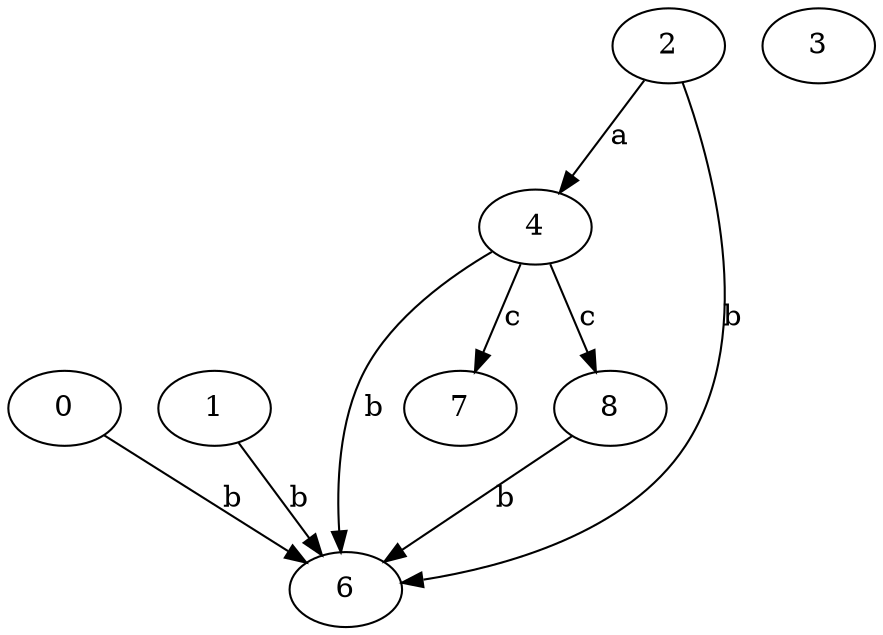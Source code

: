 strict digraph  {
0;
1;
2;
3;
4;
6;
7;
8;
0 -> 6  [label=b];
1 -> 6  [label=b];
2 -> 4  [label=a];
2 -> 6  [label=b];
4 -> 6  [label=b];
4 -> 7  [label=c];
4 -> 8  [label=c];
8 -> 6  [label=b];
}
